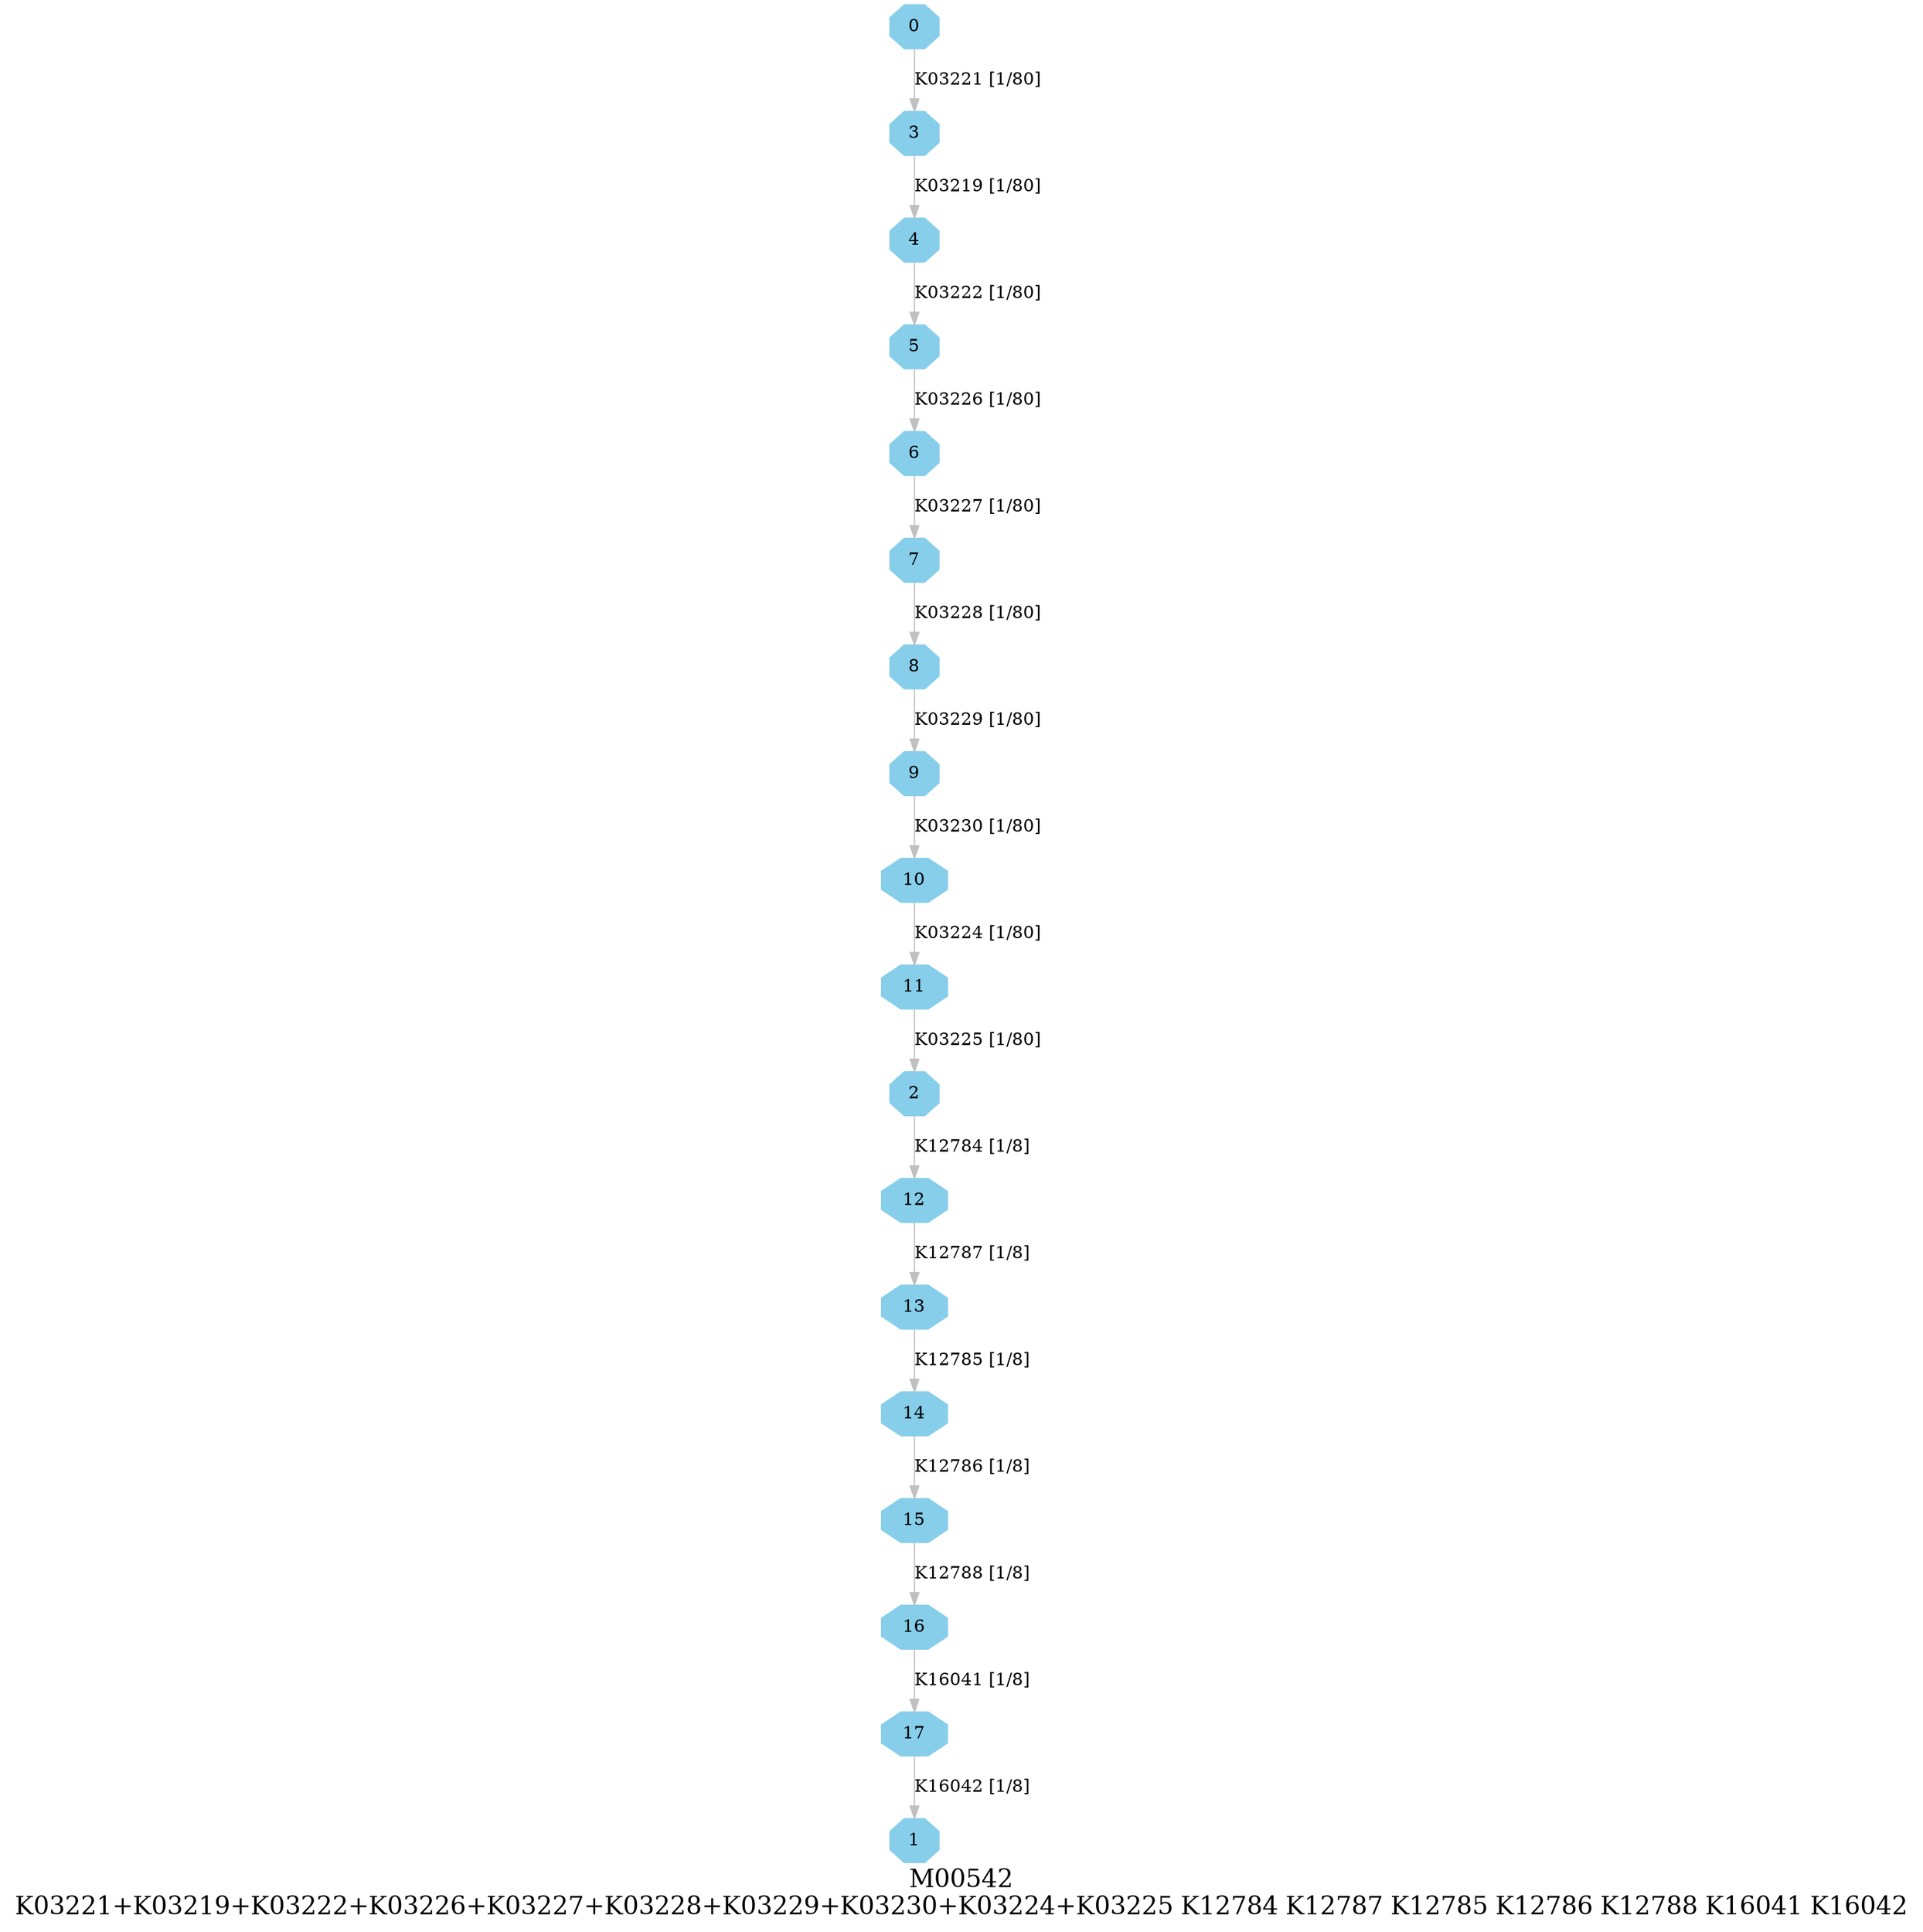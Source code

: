 digraph G {
graph [label="M00542
K03221+K03219+K03222+K03226+K03227+K03228+K03229+K03230+K03224+K03225 K12784 K12787 K12785 K12786 K12788 K16041 K16042",fontsize=20];
node [shape=box,style=filled];
edge [len=3,color=grey];
{node [width=.3,height=.3,shape=octagon,style=filled,color=skyblue] 0 1 2 3 4 5 6 7 8 9 10 11 12 13 14 15 16 17 }
0 -> 3 [label="K03221 [1/80]"];
2 -> 12 [label="K12784 [1/8]"];
3 -> 4 [label="K03219 [1/80]"];
4 -> 5 [label="K03222 [1/80]"];
5 -> 6 [label="K03226 [1/80]"];
6 -> 7 [label="K03227 [1/80]"];
7 -> 8 [label="K03228 [1/80]"];
8 -> 9 [label="K03229 [1/80]"];
9 -> 10 [label="K03230 [1/80]"];
10 -> 11 [label="K03224 [1/80]"];
11 -> 2 [label="K03225 [1/80]"];
12 -> 13 [label="K12787 [1/8]"];
13 -> 14 [label="K12785 [1/8]"];
14 -> 15 [label="K12786 [1/8]"];
15 -> 16 [label="K12788 [1/8]"];
16 -> 17 [label="K16041 [1/8]"];
17 -> 1 [label="K16042 [1/8]"];
}